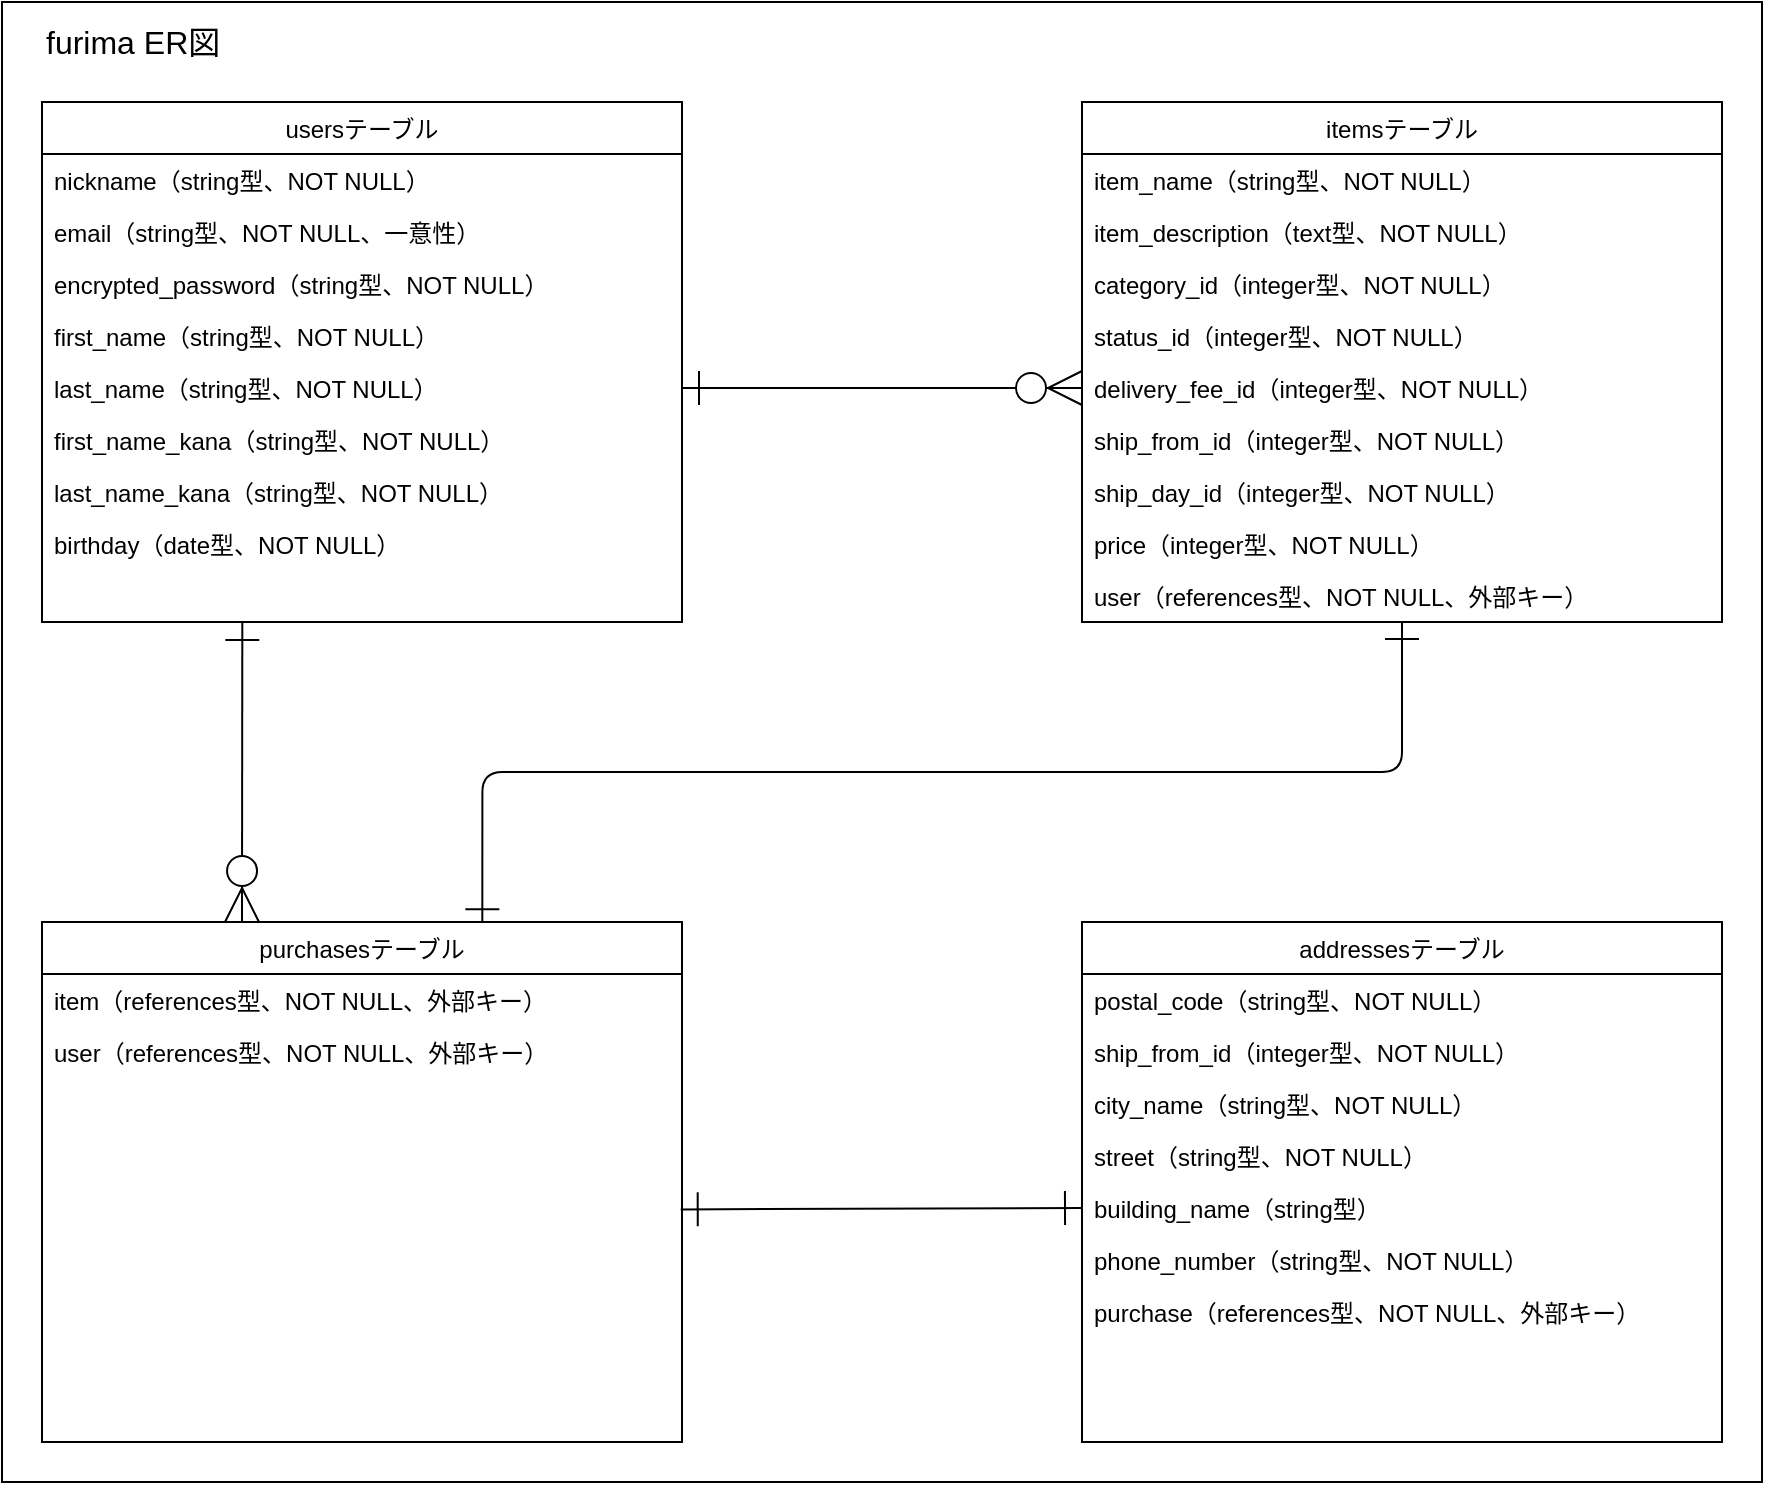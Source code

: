 <mxfile>
    <diagram id="FiyM0h7yDp3gIrNyb5ce" name="ページ1">
        <mxGraphModel dx="728" dy="680" grid="1" gridSize="10" guides="1" tooltips="1" connect="1" arrows="1" fold="1" page="1" pageScale="1" pageWidth="1169" pageHeight="827" background="#FFFFFF" math="0" shadow="0">
            <root>
                <mxCell id="0"/>
                <mxCell id="1" parent="0"/>
                <mxCell id="48" value="" style="rounded=0;whiteSpace=wrap;html=1;fontSize=12;fontColor=#000000;strokeColor=#000000;fillColor=none;" parent="1" vertex="1">
                    <mxGeometry x="120" y="40" width="880" height="740" as="geometry"/>
                </mxCell>
                <mxCell id="2" value="&lt;font color=&quot;#000000&quot; style=&quot;font-size: 16px;&quot;&gt;furima ER図&lt;/font&gt;" style="text;html=1;align=left;verticalAlign=middle;resizable=0;points=[];autosize=1;strokeColor=none;fontSize=16;" parent="1" vertex="1">
                    <mxGeometry x="140" y="50" width="100" height="20" as="geometry"/>
                </mxCell>
                <mxCell id="3" value="itemsテーブル" style="swimlane;fontStyle=0;childLayout=stackLayout;horizontal=1;startSize=26;horizontalStack=0;resizeParent=1;resizeParentMax=0;resizeLast=0;collapsible=1;marginBottom=0;fontSize=12;fillColor=#FFFFFF;fontColor=#000000;strokeColor=#000000;" parent="1" vertex="1">
                    <mxGeometry x="660" y="90" width="320" height="260" as="geometry"/>
                </mxCell>
                <mxCell id="4" value="item_name（string型、NOT NULL）" style="text;strokeColor=none;fillColor=none;align=left;verticalAlign=top;spacingLeft=4;spacingRight=4;overflow=hidden;rotatable=0;points=[[0,0.5],[1,0.5]];portConstraint=eastwest;fontColor=#000000;" parent="3" vertex="1">
                    <mxGeometry y="26" width="320" height="26" as="geometry"/>
                </mxCell>
                <mxCell id="5" value="item_description（text型、NOT NULL）" style="text;strokeColor=none;fillColor=none;align=left;verticalAlign=top;spacingLeft=4;spacingRight=4;overflow=hidden;rotatable=0;points=[[0,0.5],[1,0.5]];portConstraint=eastwest;fontColor=#000000;" parent="3" vertex="1">
                    <mxGeometry y="52" width="320" height="26" as="geometry"/>
                </mxCell>
                <mxCell id="6" value="category_id（integer型、NOT NULL）" style="text;strokeColor=none;fillColor=none;align=left;verticalAlign=top;spacingLeft=4;spacingRight=4;overflow=hidden;rotatable=0;points=[[0,0.5],[1,0.5]];portConstraint=eastwest;fontColor=#000000;" parent="3" vertex="1">
                    <mxGeometry y="78" width="320" height="26" as="geometry"/>
                </mxCell>
                <mxCell id="9" value="status_id（integer型、NOT NULL）" style="text;strokeColor=none;fillColor=none;align=left;verticalAlign=top;spacingLeft=4;spacingRight=4;overflow=hidden;rotatable=0;points=[[0,0.5],[1,0.5]];portConstraint=eastwest;fontColor=#000000;" parent="3" vertex="1">
                    <mxGeometry y="104" width="320" height="26" as="geometry"/>
                </mxCell>
                <mxCell id="10" value="delivery_fee_id（integer型、NOT NULL）" style="text;strokeColor=none;fillColor=none;align=left;verticalAlign=top;spacingLeft=4;spacingRight=4;overflow=hidden;rotatable=0;points=[[0,0.5],[1,0.5]];portConstraint=eastwest;fontColor=#000000;" parent="3" vertex="1">
                    <mxGeometry y="130" width="320" height="26" as="geometry"/>
                </mxCell>
                <mxCell id="11" value="ship_from_id（integer型、NOT NULL）" style="text;strokeColor=none;fillColor=none;align=left;verticalAlign=top;spacingLeft=4;spacingRight=4;overflow=hidden;rotatable=0;points=[[0,0.5],[1,0.5]];portConstraint=eastwest;fontColor=#000000;" parent="3" vertex="1">
                    <mxGeometry y="156" width="320" height="26" as="geometry"/>
                </mxCell>
                <mxCell id="12" value="ship_day_id（integer型、NOT NULL）" style="text;strokeColor=none;fillColor=none;align=left;verticalAlign=top;spacingLeft=4;spacingRight=4;overflow=hidden;rotatable=0;points=[[0,0.5],[1,0.5]];portConstraint=eastwest;fontColor=#000000;" parent="3" vertex="1">
                    <mxGeometry y="182" width="320" height="26" as="geometry"/>
                </mxCell>
                <mxCell id="13" value="price（integer型、NOT NULL）" style="text;strokeColor=none;fillColor=none;align=left;verticalAlign=top;spacingLeft=4;spacingRight=4;overflow=hidden;rotatable=0;points=[[0,0.5],[1,0.5]];portConstraint=eastwest;fontColor=#000000;" parent="3" vertex="1">
                    <mxGeometry y="208" width="320" height="26" as="geometry"/>
                </mxCell>
                <mxCell id="14" value="user（references型、NOT NULL、外部キー）" style="text;strokeColor=none;fillColor=none;align=left;verticalAlign=top;spacingLeft=4;spacingRight=4;overflow=hidden;rotatable=0;points=[[0,0.5],[1,0.5]];portConstraint=eastwest;fontColor=#000000;" parent="3" vertex="1">
                    <mxGeometry y="234" width="320" height="26" as="geometry"/>
                </mxCell>
                <mxCell id="16" value="usersテーブル" style="swimlane;fontStyle=0;childLayout=stackLayout;horizontal=1;startSize=26;horizontalStack=0;resizeParent=1;resizeParentMax=0;resizeLast=0;collapsible=1;marginBottom=0;fontSize=12;fillColor=#FFFFFF;fontColor=#000000;strokeColor=#000000;" parent="1" vertex="1">
                    <mxGeometry x="140" y="90" width="320" height="260" as="geometry"/>
                </mxCell>
                <mxCell id="17" value="nickname（string型、NOT NULL）" style="text;strokeColor=none;fillColor=none;align=left;verticalAlign=top;spacingLeft=4;spacingRight=4;overflow=hidden;rotatable=0;points=[[0,0.5],[1,0.5]];portConstraint=eastwest;fontColor=#000000;" parent="16" vertex="1">
                    <mxGeometry y="26" width="320" height="26" as="geometry"/>
                </mxCell>
                <mxCell id="18" value="email（string型、NOT NULL、一意性）" style="text;strokeColor=none;fillColor=none;align=left;verticalAlign=top;spacingLeft=4;spacingRight=4;overflow=hidden;rotatable=0;points=[[0,0.5],[1,0.5]];portConstraint=eastwest;fontColor=#000000;" parent="16" vertex="1">
                    <mxGeometry y="52" width="320" height="26" as="geometry"/>
                </mxCell>
                <mxCell id="19" value="encrypted_password（string型、NOT NULL）" style="text;strokeColor=none;fillColor=none;align=left;verticalAlign=top;spacingLeft=4;spacingRight=4;overflow=hidden;rotatable=0;points=[[0,0.5],[1,0.5]];portConstraint=eastwest;fontColor=#000000;" parent="16" vertex="1">
                    <mxGeometry y="78" width="320" height="26" as="geometry"/>
                </mxCell>
                <mxCell id="20" value="first_name（string型、NOT NULL）" style="text;strokeColor=none;fillColor=none;align=left;verticalAlign=top;spacingLeft=4;spacingRight=4;overflow=hidden;rotatable=0;points=[[0,0.5],[1,0.5]];portConstraint=eastwest;fontColor=#000000;" parent="16" vertex="1">
                    <mxGeometry y="104" width="320" height="26" as="geometry"/>
                </mxCell>
                <mxCell id="21" value="last_name（string型、NOT NULL）" style="text;strokeColor=none;fillColor=none;align=left;verticalAlign=top;spacingLeft=4;spacingRight=4;overflow=hidden;rotatable=0;points=[[0,0.5],[1,0.5]];portConstraint=eastwest;fontColor=#000000;" parent="16" vertex="1">
                    <mxGeometry y="130" width="320" height="26" as="geometry"/>
                </mxCell>
                <mxCell id="22" value="first_name_kana（string型、NOT NULL）" style="text;strokeColor=none;fillColor=none;align=left;verticalAlign=top;spacingLeft=4;spacingRight=4;overflow=hidden;rotatable=0;points=[[0,0.5],[1,0.5]];portConstraint=eastwest;fontColor=#000000;" parent="16" vertex="1">
                    <mxGeometry y="156" width="320" height="26" as="geometry"/>
                </mxCell>
                <mxCell id="23" value="last_name_kana（string型、NOT NULL）" style="text;strokeColor=none;fillColor=none;align=left;verticalAlign=top;spacingLeft=4;spacingRight=4;overflow=hidden;rotatable=0;points=[[0,0.5],[1,0.5]];portConstraint=eastwest;fontColor=#000000;" parent="16" vertex="1">
                    <mxGeometry y="182" width="320" height="26" as="geometry"/>
                </mxCell>
                <mxCell id="24" value="birthday（date型、NOT NULL）" style="text;strokeColor=none;fillColor=none;align=left;verticalAlign=top;spacingLeft=4;spacingRight=4;overflow=hidden;rotatable=0;points=[[0,0.5],[1,0.5]];portConstraint=eastwest;fontColor=#000000;" parent="16" vertex="1">
                    <mxGeometry y="208" width="320" height="52" as="geometry"/>
                </mxCell>
                <mxCell id="50" style="edgeStyle=none;html=1;entryX=0.313;entryY=1.01;entryDx=0;entryDy=0;entryPerimeter=0;fontSize=12;fontColor=#000000;strokeColor=#000000;endArrow=ERone;endFill=0;startArrow=ERzeroToMany;startFill=1;endSize=15;startSize=15;" parent="1" target="24" edge="1">
                    <mxGeometry relative="1" as="geometry">
                        <mxPoint x="240" y="500" as="sourcePoint"/>
                    </mxGeometry>
                </mxCell>
                <mxCell id="52" style="edgeStyle=orthogonalEdgeStyle;html=1;exitX=0.688;exitY=0.008;exitDx=0;exitDy=0;entryX=0.5;entryY=1;entryDx=0;entryDy=0;entryPerimeter=0;fontSize=12;fontColor=#000000;startArrow=ERone;startFill=0;endArrow=ERone;endFill=0;startSize=15;endSize=15;strokeColor=#000000;exitPerimeter=0;" parent="1" source="26" target="14" edge="1">
                    <mxGeometry relative="1" as="geometry"/>
                </mxCell>
                <mxCell id="26" value="purchasesテーブル" style="swimlane;fontStyle=0;childLayout=stackLayout;horizontal=1;startSize=26;horizontalStack=0;resizeParent=1;resizeParentMax=0;resizeLast=0;collapsible=1;marginBottom=0;fontSize=12;fillColor=#FFFFFF;fontColor=#000000;strokeColor=#000000;" parent="1" vertex="1">
                    <mxGeometry x="140" y="500" width="320" height="260" as="geometry"/>
                </mxCell>
                <mxCell id="35" value="item（references型、NOT NULL、外部キー）" style="text;strokeColor=none;fillColor=none;align=left;verticalAlign=top;spacingLeft=4;spacingRight=4;overflow=hidden;rotatable=0;points=[[0,0.5],[1,0.5]];portConstraint=eastwest;fontColor=#000000;" parent="26" vertex="1">
                    <mxGeometry y="26" width="320" height="26" as="geometry"/>
                </mxCell>
                <mxCell id="36" value="user（references型、NOT NULL、外部キー）" style="text;strokeColor=none;fillColor=none;align=left;verticalAlign=top;spacingLeft=4;spacingRight=4;overflow=hidden;rotatable=0;points=[[0,0.5],[1,0.5]];portConstraint=eastwest;fontColor=#000000;" parent="26" vertex="1">
                    <mxGeometry y="52" width="320" height="208" as="geometry"/>
                </mxCell>
                <mxCell id="38" value="addressesテーブル" style="swimlane;fontStyle=0;childLayout=stackLayout;horizontal=1;startSize=26;horizontalStack=0;resizeParent=1;resizeParentMax=0;resizeLast=0;collapsible=1;marginBottom=0;fontSize=12;fillColor=#FFFFFF;fontColor=#000000;strokeColor=#000000;" parent="1" vertex="1">
                    <mxGeometry x="660" y="500" width="320" height="260" as="geometry"/>
                </mxCell>
                <mxCell id="39" value="postal_code（string型、NOT NULL）" style="text;strokeColor=none;fillColor=none;align=left;verticalAlign=top;spacingLeft=4;spacingRight=4;overflow=hidden;rotatable=0;points=[[0,0.5],[1,0.5]];portConstraint=eastwest;fontColor=#000000;" parent="38" vertex="1">
                    <mxGeometry y="26" width="320" height="26" as="geometry"/>
                </mxCell>
                <mxCell id="40" value="ship_from_id（integer型、NOT NULL）" style="text;strokeColor=none;fillColor=none;align=left;verticalAlign=top;spacingLeft=4;spacingRight=4;overflow=hidden;rotatable=0;points=[[0,0.5],[1,0.5]];portConstraint=eastwest;fontColor=#000000;" parent="38" vertex="1">
                    <mxGeometry y="52" width="320" height="26" as="geometry"/>
                </mxCell>
                <mxCell id="41" value="city_name（string型、NOT NULL）" style="text;strokeColor=none;fillColor=none;align=left;verticalAlign=top;spacingLeft=4;spacingRight=4;overflow=hidden;rotatable=0;points=[[0,0.5],[1,0.5]];portConstraint=eastwest;fontColor=#000000;" parent="38" vertex="1">
                    <mxGeometry y="78" width="320" height="26" as="geometry"/>
                </mxCell>
                <mxCell id="42" value="street（string型、NOT NULL）" style="text;strokeColor=none;fillColor=none;align=left;verticalAlign=top;spacingLeft=4;spacingRight=4;overflow=hidden;rotatable=0;points=[[0,0.5],[1,0.5]];portConstraint=eastwest;fontColor=#000000;" parent="38" vertex="1">
                    <mxGeometry y="104" width="320" height="26" as="geometry"/>
                </mxCell>
                <mxCell id="43" value="building_name（string型）" style="text;strokeColor=none;fillColor=none;align=left;verticalAlign=top;spacingLeft=4;spacingRight=4;overflow=hidden;rotatable=0;points=[[0,0.5],[1,0.5]];portConstraint=eastwest;fontColor=#000000;" parent="38" vertex="1">
                    <mxGeometry y="130" width="320" height="26" as="geometry"/>
                </mxCell>
                <mxCell id="44" value="phone_number（string型、NOT NULL）" style="text;strokeColor=none;fillColor=none;align=left;verticalAlign=top;spacingLeft=4;spacingRight=4;overflow=hidden;rotatable=0;points=[[0,0.5],[1,0.5]];portConstraint=eastwest;fontColor=#000000;" parent="38" vertex="1">
                    <mxGeometry y="156" width="320" height="26" as="geometry"/>
                </mxCell>
                <mxCell id="47" value="purchase（references型、NOT NULL、外部キー）" style="text;strokeColor=none;fillColor=none;align=left;verticalAlign=top;spacingLeft=4;spacingRight=4;overflow=hidden;rotatable=0;points=[[0,0.5],[1,0.5]];portConstraint=eastwest;fontColor=#000000;" parent="38" vertex="1">
                    <mxGeometry y="182" width="320" height="78" as="geometry"/>
                </mxCell>
                <mxCell id="51" style="edgeStyle=none;html=1;exitX=0;exitY=0.5;exitDx=0;exitDy=0;fontSize=12;fontColor=#000000;startArrow=ERzeroToMany;startFill=1;endArrow=ERone;endFill=0;startSize=15;endSize=15;strokeColor=#000000;entryX=1;entryY=0.5;entryDx=0;entryDy=0;" parent="1" source="10" target="21" edge="1">
                    <mxGeometry relative="1" as="geometry"/>
                </mxCell>
                <mxCell id="54" style="edgeStyle=none;html=1;exitX=0;exitY=0.5;exitDx=0;exitDy=0;entryX=0.998;entryY=0.361;entryDx=0;entryDy=0;entryPerimeter=0;fontSize=12;fontColor=#000000;startArrow=ERone;startFill=0;endArrow=ERone;endFill=0;startSize=15;endSize=15;strokeColor=#000000;" parent="1" source="43" edge="1">
                    <mxGeometry relative="1" as="geometry">
                        <mxPoint x="459.36" y="643.702" as="targetPoint"/>
                    </mxGeometry>
                </mxCell>
            </root>
        </mxGraphModel>
    </diagram>
</mxfile>